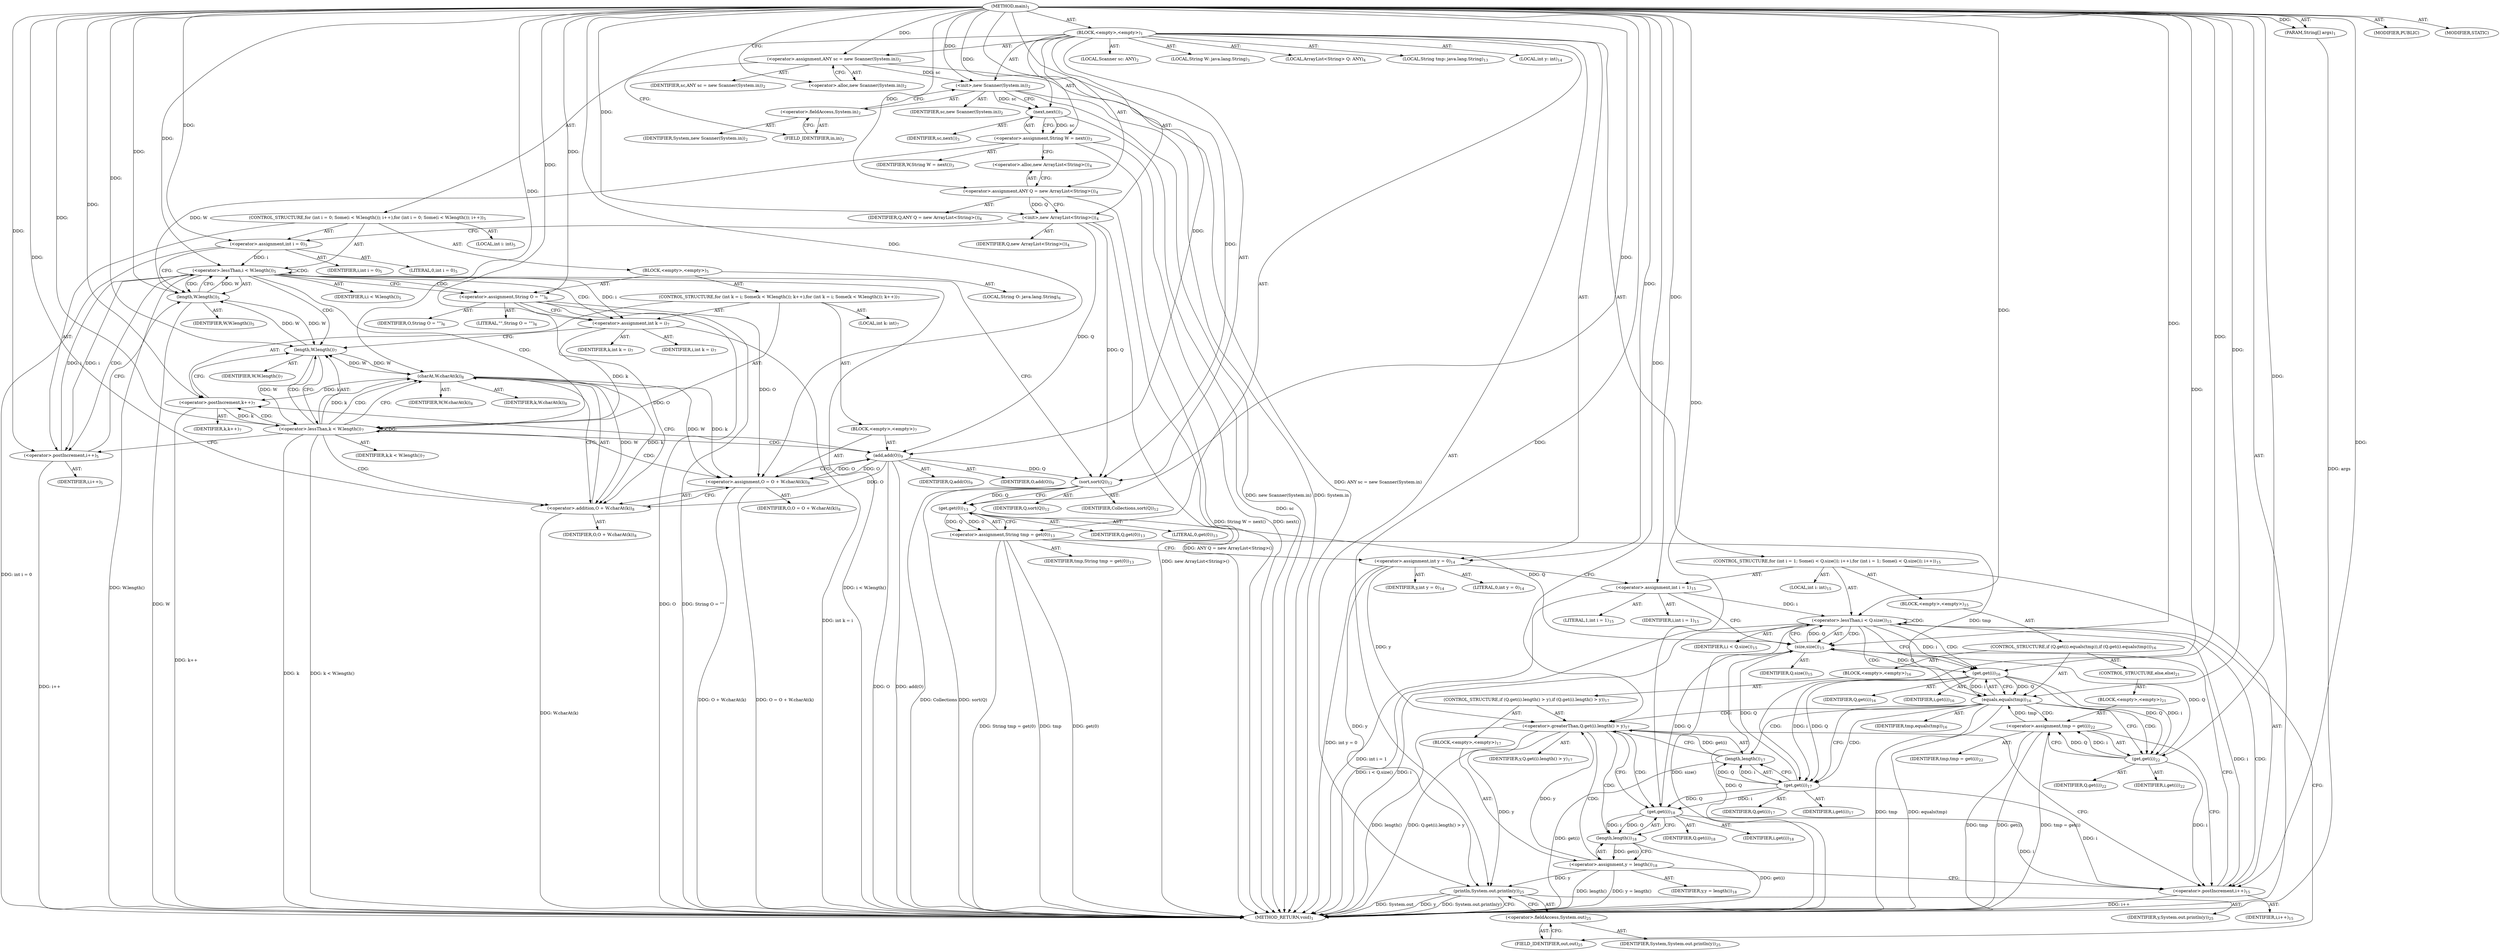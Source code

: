 digraph "main" {  
"21" [label = <(METHOD,main)<SUB>1</SUB>> ]
"22" [label = <(PARAM,String[] args)<SUB>1</SUB>> ]
"23" [label = <(BLOCK,&lt;empty&gt;,&lt;empty&gt;)<SUB>1</SUB>> ]
"4" [label = <(LOCAL,Scanner sc: ANY)<SUB>2</SUB>> ]
"24" [label = <(&lt;operator&gt;.assignment,ANY sc = new Scanner(System.in))<SUB>2</SUB>> ]
"25" [label = <(IDENTIFIER,sc,ANY sc = new Scanner(System.in))<SUB>2</SUB>> ]
"26" [label = <(&lt;operator&gt;.alloc,new Scanner(System.in))<SUB>2</SUB>> ]
"27" [label = <(&lt;init&gt;,new Scanner(System.in))<SUB>2</SUB>> ]
"3" [label = <(IDENTIFIER,sc,new Scanner(System.in))<SUB>2</SUB>> ]
"28" [label = <(&lt;operator&gt;.fieldAccess,System.in)<SUB>2</SUB>> ]
"29" [label = <(IDENTIFIER,System,new Scanner(System.in))<SUB>2</SUB>> ]
"30" [label = <(FIELD_IDENTIFIER,in,in)<SUB>2</SUB>> ]
"31" [label = <(LOCAL,String W: java.lang.String)<SUB>3</SUB>> ]
"32" [label = <(&lt;operator&gt;.assignment,String W = next())<SUB>3</SUB>> ]
"33" [label = <(IDENTIFIER,W,String W = next())<SUB>3</SUB>> ]
"34" [label = <(next,next())<SUB>3</SUB>> ]
"35" [label = <(IDENTIFIER,sc,next())<SUB>3</SUB>> ]
"6" [label = <(LOCAL,ArrayList&lt;String&gt; Q: ANY)<SUB>4</SUB>> ]
"36" [label = <(&lt;operator&gt;.assignment,ANY Q = new ArrayList&lt;String&gt;())<SUB>4</SUB>> ]
"37" [label = <(IDENTIFIER,Q,ANY Q = new ArrayList&lt;String&gt;())<SUB>4</SUB>> ]
"38" [label = <(&lt;operator&gt;.alloc,new ArrayList&lt;String&gt;())<SUB>4</SUB>> ]
"39" [label = <(&lt;init&gt;,new ArrayList&lt;String&gt;())<SUB>4</SUB>> ]
"5" [label = <(IDENTIFIER,Q,new ArrayList&lt;String&gt;())<SUB>4</SUB>> ]
"40" [label = <(CONTROL_STRUCTURE,for (int i = 0; Some(i &lt; W.length()); i++),for (int i = 0; Some(i &lt; W.length()); i++))<SUB>5</SUB>> ]
"41" [label = <(LOCAL,int i: int)<SUB>5</SUB>> ]
"42" [label = <(&lt;operator&gt;.assignment,int i = 0)<SUB>5</SUB>> ]
"43" [label = <(IDENTIFIER,i,int i = 0)<SUB>5</SUB>> ]
"44" [label = <(LITERAL,0,int i = 0)<SUB>5</SUB>> ]
"45" [label = <(&lt;operator&gt;.lessThan,i &lt; W.length())<SUB>5</SUB>> ]
"46" [label = <(IDENTIFIER,i,i &lt; W.length())<SUB>5</SUB>> ]
"47" [label = <(length,W.length())<SUB>5</SUB>> ]
"48" [label = <(IDENTIFIER,W,W.length())<SUB>5</SUB>> ]
"49" [label = <(&lt;operator&gt;.postIncrement,i++)<SUB>5</SUB>> ]
"50" [label = <(IDENTIFIER,i,i++)<SUB>5</SUB>> ]
"51" [label = <(BLOCK,&lt;empty&gt;,&lt;empty&gt;)<SUB>5</SUB>> ]
"52" [label = <(LOCAL,String O: java.lang.String)<SUB>6</SUB>> ]
"53" [label = <(&lt;operator&gt;.assignment,String O = &quot;&quot;)<SUB>6</SUB>> ]
"54" [label = <(IDENTIFIER,O,String O = &quot;&quot;)<SUB>6</SUB>> ]
"55" [label = <(LITERAL,&quot;&quot;,String O = &quot;&quot;)<SUB>6</SUB>> ]
"56" [label = <(CONTROL_STRUCTURE,for (int k = i; Some(k &lt; W.length()); k++),for (int k = i; Some(k &lt; W.length()); k++))<SUB>7</SUB>> ]
"57" [label = <(LOCAL,int k: int)<SUB>7</SUB>> ]
"58" [label = <(&lt;operator&gt;.assignment,int k = i)<SUB>7</SUB>> ]
"59" [label = <(IDENTIFIER,k,int k = i)<SUB>7</SUB>> ]
"60" [label = <(IDENTIFIER,i,int k = i)<SUB>7</SUB>> ]
"61" [label = <(&lt;operator&gt;.lessThan,k &lt; W.length())<SUB>7</SUB>> ]
"62" [label = <(IDENTIFIER,k,k &lt; W.length())<SUB>7</SUB>> ]
"63" [label = <(length,W.length())<SUB>7</SUB>> ]
"64" [label = <(IDENTIFIER,W,W.length())<SUB>7</SUB>> ]
"65" [label = <(&lt;operator&gt;.postIncrement,k++)<SUB>7</SUB>> ]
"66" [label = <(IDENTIFIER,k,k++)<SUB>7</SUB>> ]
"67" [label = <(BLOCK,&lt;empty&gt;,&lt;empty&gt;)<SUB>7</SUB>> ]
"68" [label = <(&lt;operator&gt;.assignment,O = O + W.charAt(k))<SUB>8</SUB>> ]
"69" [label = <(IDENTIFIER,O,O = O + W.charAt(k))<SUB>8</SUB>> ]
"70" [label = <(&lt;operator&gt;.addition,O + W.charAt(k))<SUB>8</SUB>> ]
"71" [label = <(IDENTIFIER,O,O + W.charAt(k))<SUB>8</SUB>> ]
"72" [label = <(charAt,W.charAt(k))<SUB>8</SUB>> ]
"73" [label = <(IDENTIFIER,W,W.charAt(k))<SUB>8</SUB>> ]
"74" [label = <(IDENTIFIER,k,W.charAt(k))<SUB>8</SUB>> ]
"75" [label = <(add,add(O))<SUB>9</SUB>> ]
"76" [label = <(IDENTIFIER,Q,add(O))<SUB>9</SUB>> ]
"77" [label = <(IDENTIFIER,O,add(O))<SUB>9</SUB>> ]
"78" [label = <(sort,sort(Q))<SUB>12</SUB>> ]
"79" [label = <(IDENTIFIER,Collections,sort(Q))<SUB>12</SUB>> ]
"80" [label = <(IDENTIFIER,Q,sort(Q))<SUB>12</SUB>> ]
"81" [label = <(LOCAL,String tmp: java.lang.String)<SUB>13</SUB>> ]
"82" [label = <(&lt;operator&gt;.assignment,String tmp = get(0))<SUB>13</SUB>> ]
"83" [label = <(IDENTIFIER,tmp,String tmp = get(0))<SUB>13</SUB>> ]
"84" [label = <(get,get(0))<SUB>13</SUB>> ]
"85" [label = <(IDENTIFIER,Q,get(0))<SUB>13</SUB>> ]
"86" [label = <(LITERAL,0,get(0))<SUB>13</SUB>> ]
"87" [label = <(LOCAL,int y: int)<SUB>14</SUB>> ]
"88" [label = <(&lt;operator&gt;.assignment,int y = 0)<SUB>14</SUB>> ]
"89" [label = <(IDENTIFIER,y,int y = 0)<SUB>14</SUB>> ]
"90" [label = <(LITERAL,0,int y = 0)<SUB>14</SUB>> ]
"91" [label = <(CONTROL_STRUCTURE,for (int i = 1; Some(i &lt; Q.size()); i++),for (int i = 1; Some(i &lt; Q.size()); i++))<SUB>15</SUB>> ]
"92" [label = <(LOCAL,int i: int)<SUB>15</SUB>> ]
"93" [label = <(&lt;operator&gt;.assignment,int i = 1)<SUB>15</SUB>> ]
"94" [label = <(IDENTIFIER,i,int i = 1)<SUB>15</SUB>> ]
"95" [label = <(LITERAL,1,int i = 1)<SUB>15</SUB>> ]
"96" [label = <(&lt;operator&gt;.lessThan,i &lt; Q.size())<SUB>15</SUB>> ]
"97" [label = <(IDENTIFIER,i,i &lt; Q.size())<SUB>15</SUB>> ]
"98" [label = <(size,size())<SUB>15</SUB>> ]
"99" [label = <(IDENTIFIER,Q,size())<SUB>15</SUB>> ]
"100" [label = <(&lt;operator&gt;.postIncrement,i++)<SUB>15</SUB>> ]
"101" [label = <(IDENTIFIER,i,i++)<SUB>15</SUB>> ]
"102" [label = <(BLOCK,&lt;empty&gt;,&lt;empty&gt;)<SUB>15</SUB>> ]
"103" [label = <(CONTROL_STRUCTURE,if (Q.get(i).equals(tmp)),if (Q.get(i).equals(tmp)))<SUB>16</SUB>> ]
"104" [label = <(equals,equals(tmp))<SUB>16</SUB>> ]
"105" [label = <(get,get(i))<SUB>16</SUB>> ]
"106" [label = <(IDENTIFIER,Q,get(i))<SUB>16</SUB>> ]
"107" [label = <(IDENTIFIER,i,get(i))<SUB>16</SUB>> ]
"108" [label = <(IDENTIFIER,tmp,equals(tmp))<SUB>16</SUB>> ]
"109" [label = <(BLOCK,&lt;empty&gt;,&lt;empty&gt;)<SUB>16</SUB>> ]
"110" [label = <(CONTROL_STRUCTURE,if (Q.get(i).length() &gt; y),if (Q.get(i).length() &gt; y))<SUB>17</SUB>> ]
"111" [label = <(&lt;operator&gt;.greaterThan,Q.get(i).length() &gt; y)<SUB>17</SUB>> ]
"112" [label = <(length,length())<SUB>17</SUB>> ]
"113" [label = <(get,get(i))<SUB>17</SUB>> ]
"114" [label = <(IDENTIFIER,Q,get(i))<SUB>17</SUB>> ]
"115" [label = <(IDENTIFIER,i,get(i))<SUB>17</SUB>> ]
"116" [label = <(IDENTIFIER,y,Q.get(i).length() &gt; y)<SUB>17</SUB>> ]
"117" [label = <(BLOCK,&lt;empty&gt;,&lt;empty&gt;)<SUB>17</SUB>> ]
"118" [label = <(&lt;operator&gt;.assignment,y = length())<SUB>18</SUB>> ]
"119" [label = <(IDENTIFIER,y,y = length())<SUB>18</SUB>> ]
"120" [label = <(length,length())<SUB>18</SUB>> ]
"121" [label = <(get,get(i))<SUB>18</SUB>> ]
"122" [label = <(IDENTIFIER,Q,get(i))<SUB>18</SUB>> ]
"123" [label = <(IDENTIFIER,i,get(i))<SUB>18</SUB>> ]
"124" [label = <(CONTROL_STRUCTURE,else,else)<SUB>21</SUB>> ]
"125" [label = <(BLOCK,&lt;empty&gt;,&lt;empty&gt;)<SUB>21</SUB>> ]
"126" [label = <(&lt;operator&gt;.assignment,tmp = get(i))<SUB>22</SUB>> ]
"127" [label = <(IDENTIFIER,tmp,tmp = get(i))<SUB>22</SUB>> ]
"128" [label = <(get,get(i))<SUB>22</SUB>> ]
"129" [label = <(IDENTIFIER,Q,get(i))<SUB>22</SUB>> ]
"130" [label = <(IDENTIFIER,i,get(i))<SUB>22</SUB>> ]
"131" [label = <(println,System.out.println(y))<SUB>25</SUB>> ]
"132" [label = <(&lt;operator&gt;.fieldAccess,System.out)<SUB>25</SUB>> ]
"133" [label = <(IDENTIFIER,System,System.out.println(y))<SUB>25</SUB>> ]
"134" [label = <(FIELD_IDENTIFIER,out,out)<SUB>25</SUB>> ]
"135" [label = <(IDENTIFIER,y,System.out.println(y))<SUB>25</SUB>> ]
"136" [label = <(MODIFIER,PUBLIC)> ]
"137" [label = <(MODIFIER,STATIC)> ]
"138" [label = <(METHOD_RETURN,void)<SUB>1</SUB>> ]
  "21" -> "22"  [ label = "AST: "] 
  "21" -> "23"  [ label = "AST: "] 
  "21" -> "136"  [ label = "AST: "] 
  "21" -> "137"  [ label = "AST: "] 
  "21" -> "138"  [ label = "AST: "] 
  "23" -> "4"  [ label = "AST: "] 
  "23" -> "24"  [ label = "AST: "] 
  "23" -> "27"  [ label = "AST: "] 
  "23" -> "31"  [ label = "AST: "] 
  "23" -> "32"  [ label = "AST: "] 
  "23" -> "6"  [ label = "AST: "] 
  "23" -> "36"  [ label = "AST: "] 
  "23" -> "39"  [ label = "AST: "] 
  "23" -> "40"  [ label = "AST: "] 
  "23" -> "78"  [ label = "AST: "] 
  "23" -> "81"  [ label = "AST: "] 
  "23" -> "82"  [ label = "AST: "] 
  "23" -> "87"  [ label = "AST: "] 
  "23" -> "88"  [ label = "AST: "] 
  "23" -> "91"  [ label = "AST: "] 
  "23" -> "131"  [ label = "AST: "] 
  "24" -> "25"  [ label = "AST: "] 
  "24" -> "26"  [ label = "AST: "] 
  "27" -> "3"  [ label = "AST: "] 
  "27" -> "28"  [ label = "AST: "] 
  "28" -> "29"  [ label = "AST: "] 
  "28" -> "30"  [ label = "AST: "] 
  "32" -> "33"  [ label = "AST: "] 
  "32" -> "34"  [ label = "AST: "] 
  "34" -> "35"  [ label = "AST: "] 
  "36" -> "37"  [ label = "AST: "] 
  "36" -> "38"  [ label = "AST: "] 
  "39" -> "5"  [ label = "AST: "] 
  "40" -> "41"  [ label = "AST: "] 
  "40" -> "42"  [ label = "AST: "] 
  "40" -> "45"  [ label = "AST: "] 
  "40" -> "49"  [ label = "AST: "] 
  "40" -> "51"  [ label = "AST: "] 
  "42" -> "43"  [ label = "AST: "] 
  "42" -> "44"  [ label = "AST: "] 
  "45" -> "46"  [ label = "AST: "] 
  "45" -> "47"  [ label = "AST: "] 
  "47" -> "48"  [ label = "AST: "] 
  "49" -> "50"  [ label = "AST: "] 
  "51" -> "52"  [ label = "AST: "] 
  "51" -> "53"  [ label = "AST: "] 
  "51" -> "56"  [ label = "AST: "] 
  "53" -> "54"  [ label = "AST: "] 
  "53" -> "55"  [ label = "AST: "] 
  "56" -> "57"  [ label = "AST: "] 
  "56" -> "58"  [ label = "AST: "] 
  "56" -> "61"  [ label = "AST: "] 
  "56" -> "65"  [ label = "AST: "] 
  "56" -> "67"  [ label = "AST: "] 
  "58" -> "59"  [ label = "AST: "] 
  "58" -> "60"  [ label = "AST: "] 
  "61" -> "62"  [ label = "AST: "] 
  "61" -> "63"  [ label = "AST: "] 
  "63" -> "64"  [ label = "AST: "] 
  "65" -> "66"  [ label = "AST: "] 
  "67" -> "68"  [ label = "AST: "] 
  "67" -> "75"  [ label = "AST: "] 
  "68" -> "69"  [ label = "AST: "] 
  "68" -> "70"  [ label = "AST: "] 
  "70" -> "71"  [ label = "AST: "] 
  "70" -> "72"  [ label = "AST: "] 
  "72" -> "73"  [ label = "AST: "] 
  "72" -> "74"  [ label = "AST: "] 
  "75" -> "76"  [ label = "AST: "] 
  "75" -> "77"  [ label = "AST: "] 
  "78" -> "79"  [ label = "AST: "] 
  "78" -> "80"  [ label = "AST: "] 
  "82" -> "83"  [ label = "AST: "] 
  "82" -> "84"  [ label = "AST: "] 
  "84" -> "85"  [ label = "AST: "] 
  "84" -> "86"  [ label = "AST: "] 
  "88" -> "89"  [ label = "AST: "] 
  "88" -> "90"  [ label = "AST: "] 
  "91" -> "92"  [ label = "AST: "] 
  "91" -> "93"  [ label = "AST: "] 
  "91" -> "96"  [ label = "AST: "] 
  "91" -> "100"  [ label = "AST: "] 
  "91" -> "102"  [ label = "AST: "] 
  "93" -> "94"  [ label = "AST: "] 
  "93" -> "95"  [ label = "AST: "] 
  "96" -> "97"  [ label = "AST: "] 
  "96" -> "98"  [ label = "AST: "] 
  "98" -> "99"  [ label = "AST: "] 
  "100" -> "101"  [ label = "AST: "] 
  "102" -> "103"  [ label = "AST: "] 
  "103" -> "104"  [ label = "AST: "] 
  "103" -> "109"  [ label = "AST: "] 
  "103" -> "124"  [ label = "AST: "] 
  "104" -> "105"  [ label = "AST: "] 
  "104" -> "108"  [ label = "AST: "] 
  "105" -> "106"  [ label = "AST: "] 
  "105" -> "107"  [ label = "AST: "] 
  "109" -> "110"  [ label = "AST: "] 
  "110" -> "111"  [ label = "AST: "] 
  "110" -> "117"  [ label = "AST: "] 
  "111" -> "112"  [ label = "AST: "] 
  "111" -> "116"  [ label = "AST: "] 
  "112" -> "113"  [ label = "AST: "] 
  "113" -> "114"  [ label = "AST: "] 
  "113" -> "115"  [ label = "AST: "] 
  "117" -> "118"  [ label = "AST: "] 
  "118" -> "119"  [ label = "AST: "] 
  "118" -> "120"  [ label = "AST: "] 
  "120" -> "121"  [ label = "AST: "] 
  "121" -> "122"  [ label = "AST: "] 
  "121" -> "123"  [ label = "AST: "] 
  "124" -> "125"  [ label = "AST: "] 
  "125" -> "126"  [ label = "AST: "] 
  "126" -> "127"  [ label = "AST: "] 
  "126" -> "128"  [ label = "AST: "] 
  "128" -> "129"  [ label = "AST: "] 
  "128" -> "130"  [ label = "AST: "] 
  "131" -> "132"  [ label = "AST: "] 
  "131" -> "135"  [ label = "AST: "] 
  "132" -> "133"  [ label = "AST: "] 
  "132" -> "134"  [ label = "AST: "] 
  "24" -> "30"  [ label = "CFG: "] 
  "27" -> "34"  [ label = "CFG: "] 
  "32" -> "38"  [ label = "CFG: "] 
  "36" -> "39"  [ label = "CFG: "] 
  "39" -> "42"  [ label = "CFG: "] 
  "78" -> "84"  [ label = "CFG: "] 
  "82" -> "88"  [ label = "CFG: "] 
  "88" -> "93"  [ label = "CFG: "] 
  "131" -> "138"  [ label = "CFG: "] 
  "26" -> "24"  [ label = "CFG: "] 
  "28" -> "27"  [ label = "CFG: "] 
  "34" -> "32"  [ label = "CFG: "] 
  "38" -> "36"  [ label = "CFG: "] 
  "42" -> "47"  [ label = "CFG: "] 
  "45" -> "53"  [ label = "CFG: "] 
  "45" -> "78"  [ label = "CFG: "] 
  "49" -> "47"  [ label = "CFG: "] 
  "84" -> "82"  [ label = "CFG: "] 
  "93" -> "98"  [ label = "CFG: "] 
  "96" -> "105"  [ label = "CFG: "] 
  "96" -> "134"  [ label = "CFG: "] 
  "100" -> "98"  [ label = "CFG: "] 
  "132" -> "131"  [ label = "CFG: "] 
  "30" -> "28"  [ label = "CFG: "] 
  "47" -> "45"  [ label = "CFG: "] 
  "53" -> "58"  [ label = "CFG: "] 
  "98" -> "96"  [ label = "CFG: "] 
  "134" -> "132"  [ label = "CFG: "] 
  "58" -> "63"  [ label = "CFG: "] 
  "61" -> "72"  [ label = "CFG: "] 
  "61" -> "49"  [ label = "CFG: "] 
  "65" -> "63"  [ label = "CFG: "] 
  "104" -> "113"  [ label = "CFG: "] 
  "104" -> "128"  [ label = "CFG: "] 
  "63" -> "61"  [ label = "CFG: "] 
  "68" -> "75"  [ label = "CFG: "] 
  "75" -> "65"  [ label = "CFG: "] 
  "105" -> "104"  [ label = "CFG: "] 
  "70" -> "68"  [ label = "CFG: "] 
  "111" -> "121"  [ label = "CFG: "] 
  "111" -> "100"  [ label = "CFG: "] 
  "126" -> "100"  [ label = "CFG: "] 
  "72" -> "70"  [ label = "CFG: "] 
  "112" -> "111"  [ label = "CFG: "] 
  "118" -> "100"  [ label = "CFG: "] 
  "128" -> "126"  [ label = "CFG: "] 
  "113" -> "112"  [ label = "CFG: "] 
  "120" -> "118"  [ label = "CFG: "] 
  "121" -> "120"  [ label = "CFG: "] 
  "21" -> "26"  [ label = "CFG: "] 
  "22" -> "138"  [ label = "DDG: args"] 
  "24" -> "138"  [ label = "DDG: ANY sc = new Scanner(System.in)"] 
  "27" -> "138"  [ label = "DDG: System.in"] 
  "27" -> "138"  [ label = "DDG: new Scanner(System.in)"] 
  "34" -> "138"  [ label = "DDG: sc"] 
  "32" -> "138"  [ label = "DDG: next()"] 
  "32" -> "138"  [ label = "DDG: String W = next()"] 
  "36" -> "138"  [ label = "DDG: ANY Q = new ArrayList&lt;String&gt;()"] 
  "39" -> "138"  [ label = "DDG: new ArrayList&lt;String&gt;()"] 
  "42" -> "138"  [ label = "DDG: int i = 0"] 
  "47" -> "138"  [ label = "DDG: W"] 
  "45" -> "138"  [ label = "DDG: W.length()"] 
  "45" -> "138"  [ label = "DDG: i &lt; W.length()"] 
  "78" -> "138"  [ label = "DDG: sort(Q)"] 
  "82" -> "138"  [ label = "DDG: tmp"] 
  "82" -> "138"  [ label = "DDG: get(0)"] 
  "82" -> "138"  [ label = "DDG: String tmp = get(0)"] 
  "88" -> "138"  [ label = "DDG: int y = 0"] 
  "93" -> "138"  [ label = "DDG: int i = 1"] 
  "96" -> "138"  [ label = "DDG: i"] 
  "98" -> "138"  [ label = "DDG: Q"] 
  "96" -> "138"  [ label = "DDG: size()"] 
  "96" -> "138"  [ label = "DDG: i &lt; Q.size()"] 
  "131" -> "138"  [ label = "DDG: System.out"] 
  "131" -> "138"  [ label = "DDG: y"] 
  "131" -> "138"  [ label = "DDG: System.out.println(y)"] 
  "104" -> "138"  [ label = "DDG: tmp"] 
  "104" -> "138"  [ label = "DDG: equals(tmp)"] 
  "126" -> "138"  [ label = "DDG: tmp"] 
  "126" -> "138"  [ label = "DDG: get(i)"] 
  "126" -> "138"  [ label = "DDG: tmp = get(i)"] 
  "112" -> "138"  [ label = "DDG: get(i)"] 
  "111" -> "138"  [ label = "DDG: length()"] 
  "111" -> "138"  [ label = "DDG: Q.get(i).length() &gt; y"] 
  "120" -> "138"  [ label = "DDG: get(i)"] 
  "118" -> "138"  [ label = "DDG: length()"] 
  "118" -> "138"  [ label = "DDG: y = length()"] 
  "100" -> "138"  [ label = "DDG: i++"] 
  "53" -> "138"  [ label = "DDG: O"] 
  "53" -> "138"  [ label = "DDG: String O = &quot;&quot;"] 
  "58" -> "138"  [ label = "DDG: int k = i"] 
  "61" -> "138"  [ label = "DDG: k"] 
  "61" -> "138"  [ label = "DDG: k &lt; W.length()"] 
  "49" -> "138"  [ label = "DDG: i++"] 
  "70" -> "138"  [ label = "DDG: W.charAt(k)"] 
  "68" -> "138"  [ label = "DDG: O + W.charAt(k)"] 
  "68" -> "138"  [ label = "DDG: O = O + W.charAt(k)"] 
  "75" -> "138"  [ label = "DDG: O"] 
  "75" -> "138"  [ label = "DDG: add(O)"] 
  "65" -> "138"  [ label = "DDG: k++"] 
  "78" -> "138"  [ label = "DDG: Collections"] 
  "21" -> "22"  [ label = "DDG: "] 
  "21" -> "24"  [ label = "DDG: "] 
  "34" -> "32"  [ label = "DDG: sc"] 
  "21" -> "36"  [ label = "DDG: "] 
  "84" -> "82"  [ label = "DDG: Q"] 
  "84" -> "82"  [ label = "DDG: 0"] 
  "21" -> "88"  [ label = "DDG: "] 
  "24" -> "27"  [ label = "DDG: sc"] 
  "21" -> "27"  [ label = "DDG: "] 
  "36" -> "39"  [ label = "DDG: Q"] 
  "21" -> "39"  [ label = "DDG: "] 
  "21" -> "42"  [ label = "DDG: "] 
  "21" -> "78"  [ label = "DDG: "] 
  "39" -> "78"  [ label = "DDG: Q"] 
  "75" -> "78"  [ label = "DDG: Q"] 
  "21" -> "93"  [ label = "DDG: "] 
  "88" -> "131"  [ label = "DDG: y"] 
  "111" -> "131"  [ label = "DDG: y"] 
  "118" -> "131"  [ label = "DDG: y"] 
  "21" -> "131"  [ label = "DDG: "] 
  "27" -> "34"  [ label = "DDG: sc"] 
  "21" -> "34"  [ label = "DDG: "] 
  "42" -> "45"  [ label = "DDG: i"] 
  "49" -> "45"  [ label = "DDG: i"] 
  "21" -> "45"  [ label = "DDG: "] 
  "47" -> "45"  [ label = "DDG: W"] 
  "21" -> "49"  [ label = "DDG: "] 
  "45" -> "49"  [ label = "DDG: i"] 
  "21" -> "53"  [ label = "DDG: "] 
  "78" -> "84"  [ label = "DDG: Q"] 
  "21" -> "84"  [ label = "DDG: "] 
  "93" -> "96"  [ label = "DDG: i"] 
  "100" -> "96"  [ label = "DDG: i"] 
  "21" -> "96"  [ label = "DDG: "] 
  "98" -> "96"  [ label = "DDG: Q"] 
  "128" -> "100"  [ label = "DDG: i"] 
  "113" -> "100"  [ label = "DDG: i"] 
  "121" -> "100"  [ label = "DDG: i"] 
  "21" -> "100"  [ label = "DDG: "] 
  "32" -> "47"  [ label = "DDG: W"] 
  "63" -> "47"  [ label = "DDG: W"] 
  "21" -> "47"  [ label = "DDG: "] 
  "45" -> "58"  [ label = "DDG: i"] 
  "21" -> "58"  [ label = "DDG: "] 
  "84" -> "98"  [ label = "DDG: Q"] 
  "128" -> "98"  [ label = "DDG: Q"] 
  "113" -> "98"  [ label = "DDG: Q"] 
  "121" -> "98"  [ label = "DDG: Q"] 
  "21" -> "98"  [ label = "DDG: "] 
  "58" -> "61"  [ label = "DDG: k"] 
  "65" -> "61"  [ label = "DDG: k"] 
  "21" -> "61"  [ label = "DDG: "] 
  "63" -> "61"  [ label = "DDG: W"] 
  "72" -> "65"  [ label = "DDG: k"] 
  "21" -> "65"  [ label = "DDG: "] 
  "53" -> "68"  [ label = "DDG: O"] 
  "75" -> "68"  [ label = "DDG: O"] 
  "21" -> "68"  [ label = "DDG: "] 
  "72" -> "68"  [ label = "DDG: W"] 
  "72" -> "68"  [ label = "DDG: k"] 
  "105" -> "104"  [ label = "DDG: Q"] 
  "105" -> "104"  [ label = "DDG: i"] 
  "82" -> "104"  [ label = "DDG: tmp"] 
  "126" -> "104"  [ label = "DDG: tmp"] 
  "21" -> "104"  [ label = "DDG: "] 
  "47" -> "63"  [ label = "DDG: W"] 
  "72" -> "63"  [ label = "DDG: W"] 
  "21" -> "63"  [ label = "DDG: "] 
  "39" -> "75"  [ label = "DDG: Q"] 
  "21" -> "75"  [ label = "DDG: "] 
  "68" -> "75"  [ label = "DDG: O"] 
  "98" -> "105"  [ label = "DDG: Q"] 
  "21" -> "105"  [ label = "DDG: "] 
  "96" -> "105"  [ label = "DDG: i"] 
  "128" -> "126"  [ label = "DDG: Q"] 
  "128" -> "126"  [ label = "DDG: i"] 
  "53" -> "70"  [ label = "DDG: O"] 
  "75" -> "70"  [ label = "DDG: O"] 
  "21" -> "70"  [ label = "DDG: "] 
  "72" -> "70"  [ label = "DDG: W"] 
  "72" -> "70"  [ label = "DDG: k"] 
  "112" -> "111"  [ label = "DDG: get(i)"] 
  "88" -> "111"  [ label = "DDG: y"] 
  "118" -> "111"  [ label = "DDG: y"] 
  "21" -> "111"  [ label = "DDG: "] 
  "120" -> "118"  [ label = "DDG: get(i)"] 
  "63" -> "72"  [ label = "DDG: W"] 
  "21" -> "72"  [ label = "DDG: "] 
  "61" -> "72"  [ label = "DDG: k"] 
  "113" -> "112"  [ label = "DDG: Q"] 
  "113" -> "112"  [ label = "DDG: i"] 
  "105" -> "128"  [ label = "DDG: Q"] 
  "21" -> "128"  [ label = "DDG: "] 
  "105" -> "128"  [ label = "DDG: i"] 
  "105" -> "113"  [ label = "DDG: Q"] 
  "21" -> "113"  [ label = "DDG: "] 
  "105" -> "113"  [ label = "DDG: i"] 
  "121" -> "120"  [ label = "DDG: Q"] 
  "121" -> "120"  [ label = "DDG: i"] 
  "113" -> "121"  [ label = "DDG: Q"] 
  "21" -> "121"  [ label = "DDG: "] 
  "113" -> "121"  [ label = "DDG: i"] 
  "45" -> "47"  [ label = "CDG: "] 
  "45" -> "49"  [ label = "CDG: "] 
  "45" -> "45"  [ label = "CDG: "] 
  "45" -> "58"  [ label = "CDG: "] 
  "45" -> "61"  [ label = "CDG: "] 
  "45" -> "53"  [ label = "CDG: "] 
  "45" -> "63"  [ label = "CDG: "] 
  "96" -> "96"  [ label = "CDG: "] 
  "96" -> "98"  [ label = "CDG: "] 
  "96" -> "104"  [ label = "CDG: "] 
  "96" -> "105"  [ label = "CDG: "] 
  "96" -> "100"  [ label = "CDG: "] 
  "61" -> "68"  [ label = "CDG: "] 
  "61" -> "75"  [ label = "CDG: "] 
  "61" -> "72"  [ label = "CDG: "] 
  "61" -> "65"  [ label = "CDG: "] 
  "61" -> "61"  [ label = "CDG: "] 
  "61" -> "70"  [ label = "CDG: "] 
  "61" -> "63"  [ label = "CDG: "] 
  "104" -> "113"  [ label = "CDG: "] 
  "104" -> "128"  [ label = "CDG: "] 
  "104" -> "112"  [ label = "CDG: "] 
  "104" -> "126"  [ label = "CDG: "] 
  "104" -> "111"  [ label = "CDG: "] 
  "111" -> "120"  [ label = "CDG: "] 
  "111" -> "121"  [ label = "CDG: "] 
  "111" -> "118"  [ label = "CDG: "] 
}

